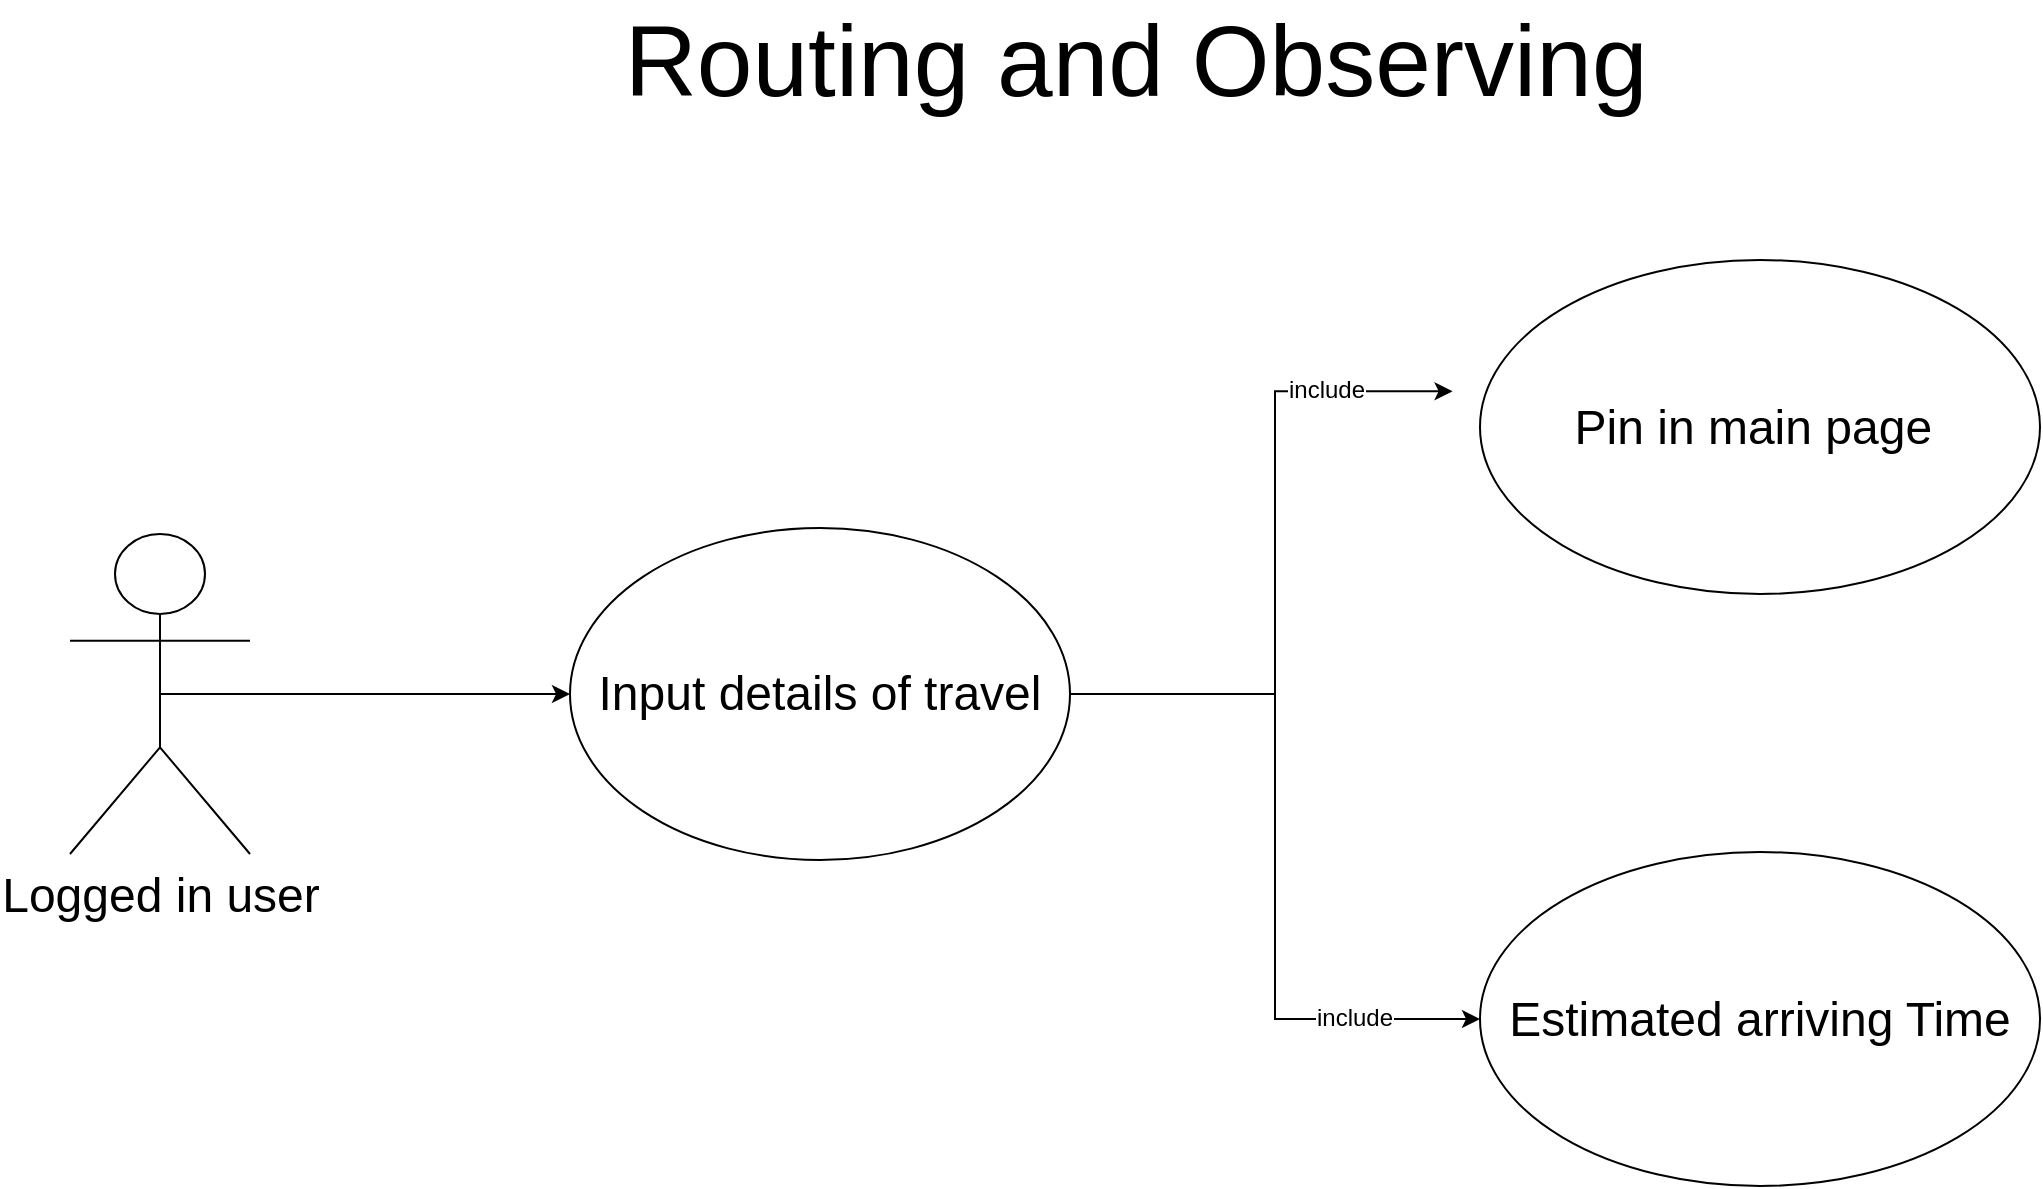 <mxfile version="10.6.0" type="github"><diagram id="ujlkk0ajzMoTKcftP6X3" name="Page-1"><mxGraphModel dx="2053" dy="1713" grid="1" gridSize="10" guides="1" tooltips="1" connect="1" arrows="1" fold="1" page="1" pageScale="1" pageWidth="413" pageHeight="583" math="0" shadow="0"><root><mxCell id="0"/><mxCell id="1" parent="0"/><mxCell id="zvbHhU6sqSyQgO8En1-g-6" style="edgeStyle=orthogonalEdgeStyle;rounded=0;orthogonalLoop=1;jettySize=auto;html=1;exitX=0.5;exitY=0.5;exitDx=0;exitDy=0;exitPerimeter=0;" edge="1" parent="1" source="zvbHhU6sqSyQgO8En1-g-1" target="zvbHhU6sqSyQgO8En1-g-4"><mxGeometry relative="1" as="geometry"/></mxCell><mxCell id="zvbHhU6sqSyQgO8En1-g-1" value="Logged in user&lt;br style=&quot;font-size: 24px&quot;&gt;" style="shape=umlActor;verticalLabelPosition=bottom;labelBackgroundColor=#ffffff;verticalAlign=top;html=1;outlineConnect=0;fontSize=24;" vertex="1" parent="1"><mxGeometry x="158" y="527" width="90" height="160" as="geometry"/></mxCell><mxCell id="zvbHhU6sqSyQgO8En1-g-7" style="edgeStyle=orthogonalEdgeStyle;rounded=0;orthogonalLoop=1;jettySize=auto;html=1;exitX=1;exitY=0.5;exitDx=0;exitDy=0;entryX=-0.049;entryY=0.393;entryDx=0;entryDy=0;entryPerimeter=0;" edge="1" parent="1" source="zvbHhU6sqSyQgO8En1-g-4" target="zvbHhU6sqSyQgO8En1-g-5"><mxGeometry relative="1" as="geometry"/></mxCell><mxCell id="zvbHhU6sqSyQgO8En1-g-22" value="include" style="text;html=1;resizable=0;points=[];align=center;verticalAlign=middle;labelBackgroundColor=#ffffff;" vertex="1" connectable="0" parent="zvbHhU6sqSyQgO8En1-g-7"><mxGeometry x="0.631" y="1" relative="1" as="geometry"><mxPoint as="offset"/></mxGeometry></mxCell><mxCell id="zvbHhU6sqSyQgO8En1-g-20" style="edgeStyle=orthogonalEdgeStyle;rounded=0;orthogonalLoop=1;jettySize=auto;html=1;exitX=1;exitY=0.5;exitDx=0;exitDy=0;entryX=0;entryY=0.5;entryDx=0;entryDy=0;" edge="1" parent="1" source="zvbHhU6sqSyQgO8En1-g-4" target="zvbHhU6sqSyQgO8En1-g-18"><mxGeometry relative="1" as="geometry"/></mxCell><mxCell id="zvbHhU6sqSyQgO8En1-g-23" value="include" style="text;html=1;resizable=0;points=[];align=center;verticalAlign=middle;labelBackgroundColor=#ffffff;" vertex="1" connectable="0" parent="zvbHhU6sqSyQgO8En1-g-20"><mxGeometry x="0.655" y="1" relative="1" as="geometry"><mxPoint as="offset"/></mxGeometry></mxCell><mxCell id="zvbHhU6sqSyQgO8En1-g-4" value="Input details of travel" style="ellipse;whiteSpace=wrap;html=1;fontSize=24;" vertex="1" parent="1"><mxGeometry x="408" y="524" width="250" height="166" as="geometry"/></mxCell><mxCell id="zvbHhU6sqSyQgO8En1-g-5" value="Pin in main page&amp;nbsp;" style="ellipse;whiteSpace=wrap;html=1;fontSize=24;" vertex="1" parent="1"><mxGeometry x="863" y="390" width="280" height="167" as="geometry"/></mxCell><mxCell id="zvbHhU6sqSyQgO8En1-g-8" value="&lt;font style=&quot;font-size: 50px&quot;&gt;Routing and Observing&amp;nbsp;&lt;/font&gt;" style="text;html=1;strokeColor=none;fillColor=none;align=center;verticalAlign=middle;whiteSpace=wrap;rounded=0;" vertex="1" parent="1"><mxGeometry x="408" y="280" width="580" height="20" as="geometry"/></mxCell><mxCell id="zvbHhU6sqSyQgO8En1-g-18" value="&lt;div&gt;Estimated arriving Time&lt;/div&gt;" style="ellipse;whiteSpace=wrap;html=1;fontSize=24;" vertex="1" parent="1"><mxGeometry x="863" y="686" width="280" height="167" as="geometry"/></mxCell></root></mxGraphModel></diagram></mxfile>